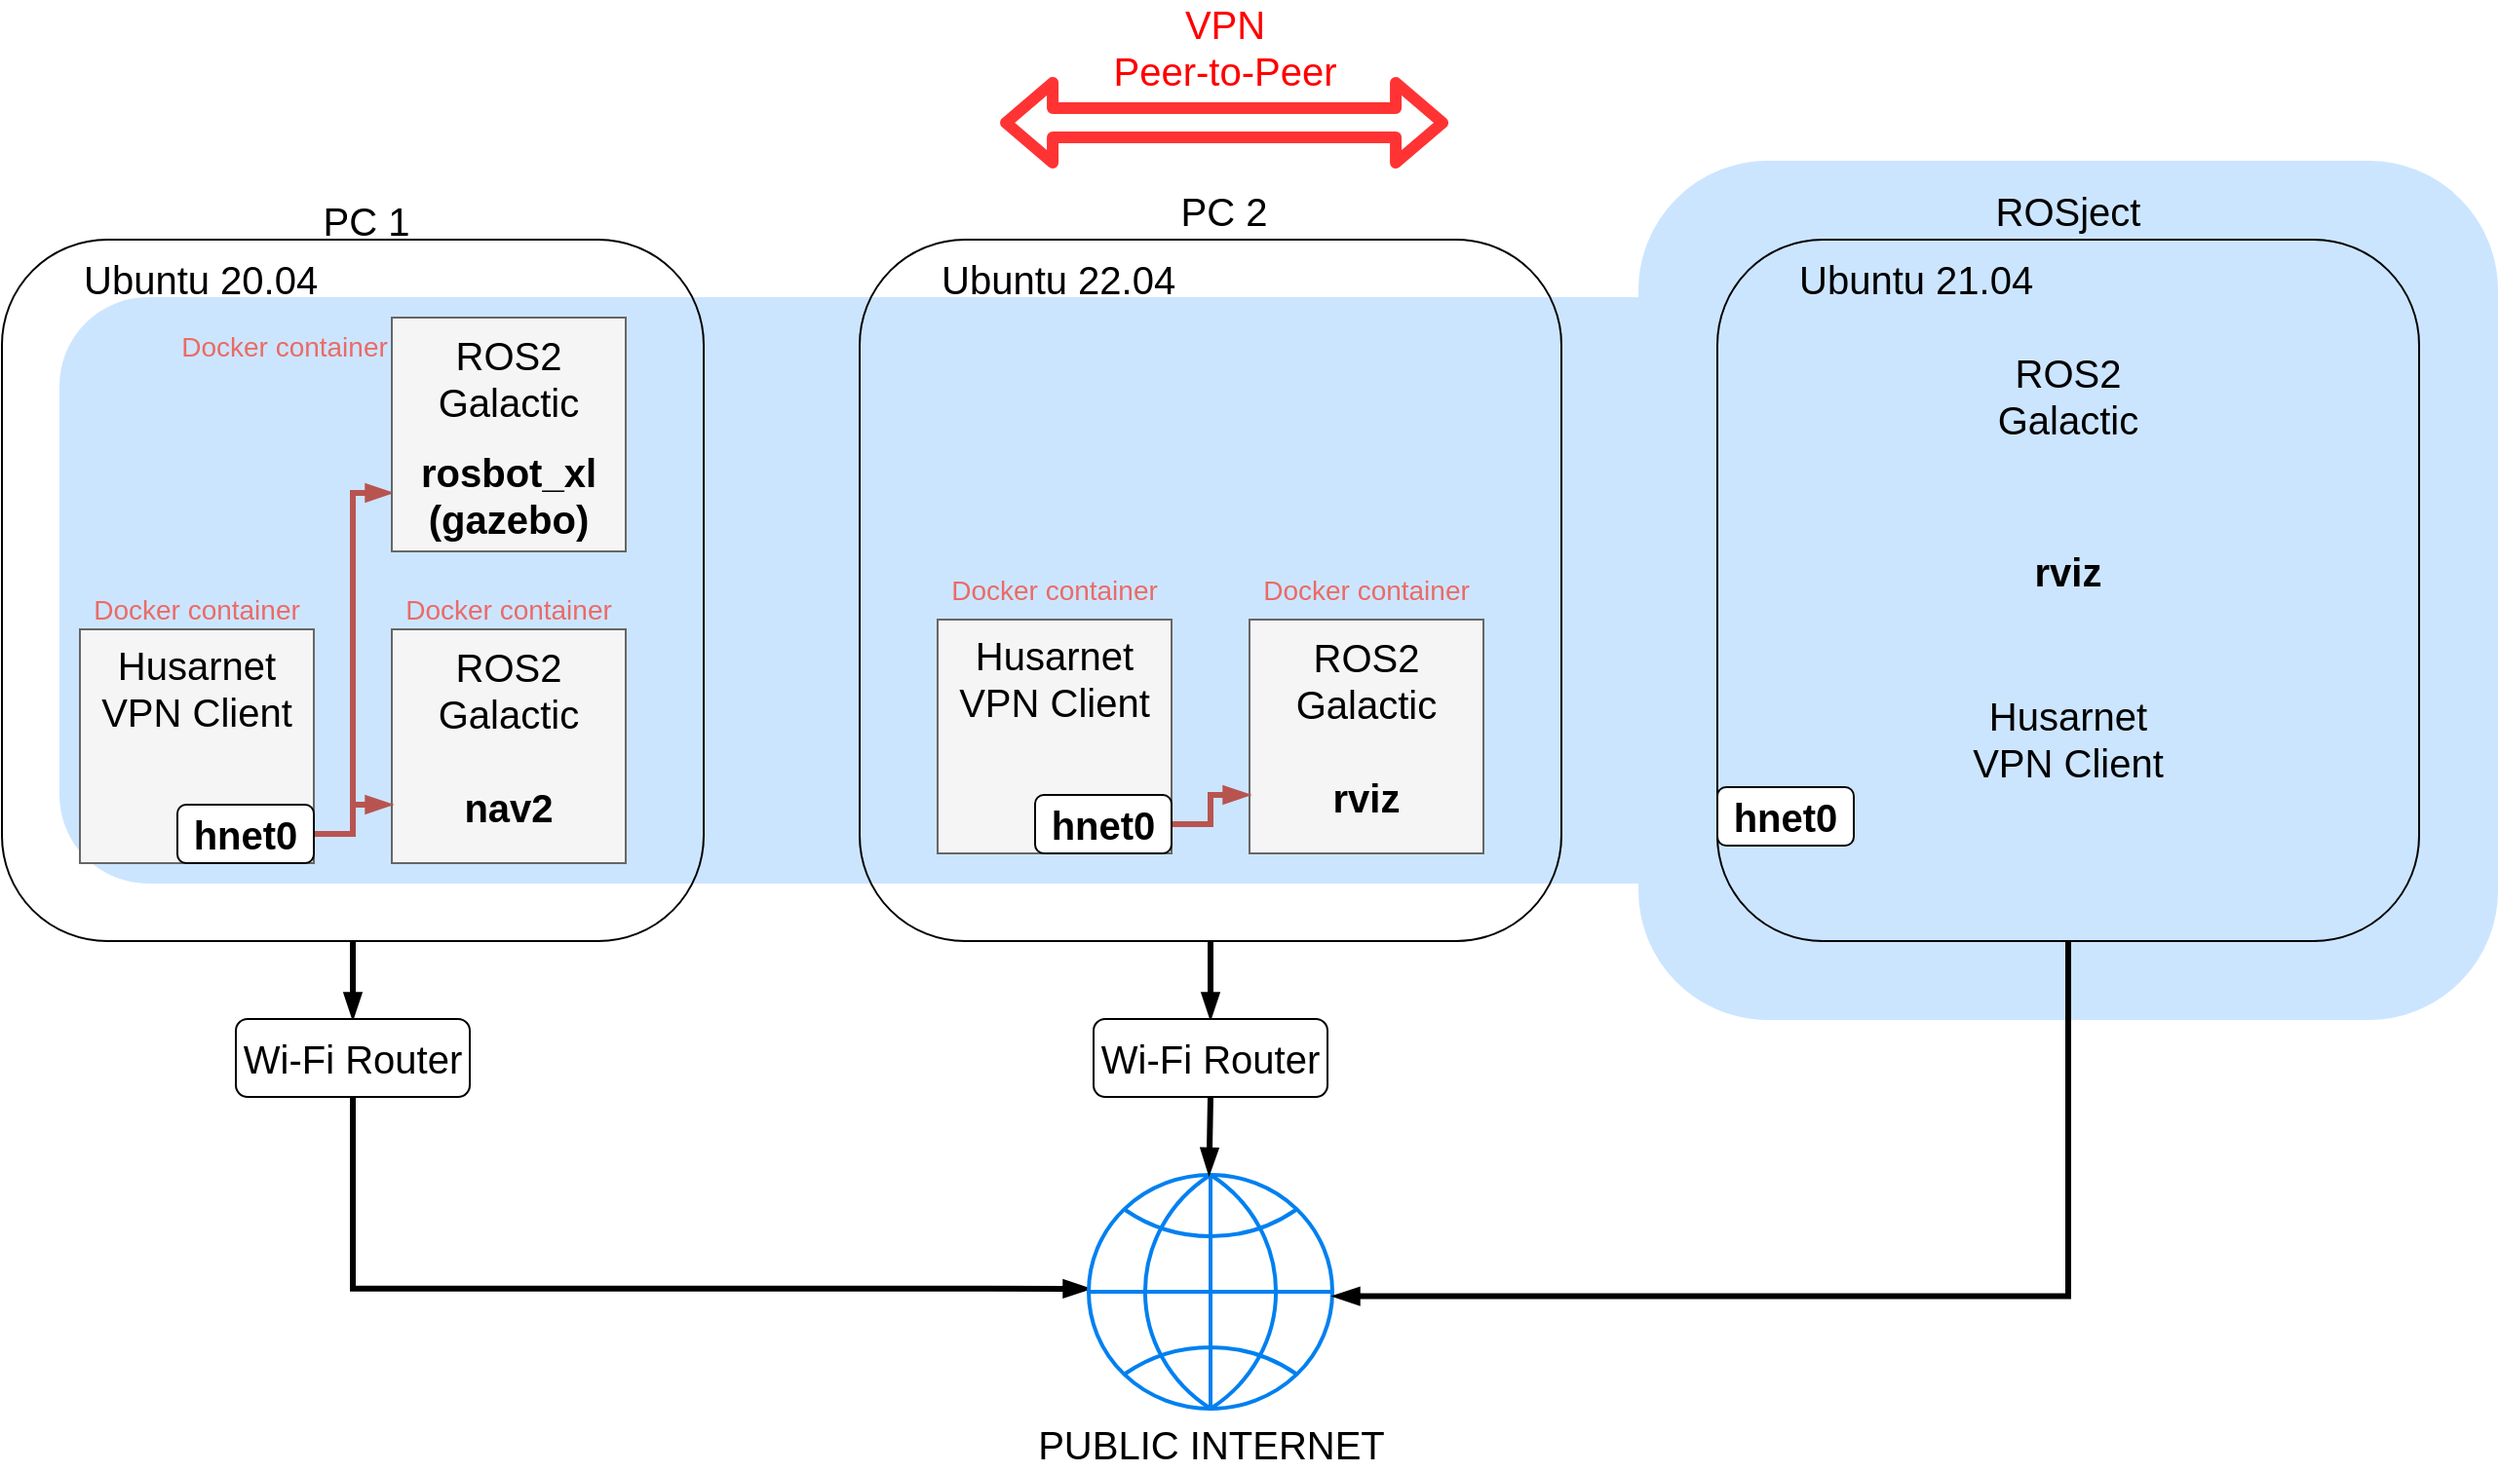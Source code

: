 <mxfile version="18.1.3" type="device"><diagram id="ZgK-rg60SdYdkfQ-bzUN" name="Page-1"><mxGraphModel dx="2857" dy="164" grid="1" gridSize="10" guides="1" tooltips="1" connect="1" arrows="1" fold="1" page="1" pageScale="1" pageWidth="1169" pageHeight="827" math="0" shadow="0"><root><mxCell id="0"/><mxCell id="1" parent="0"/><mxCell id="NRit_c7pUWD1GaCuFwqT-44" value="" style="rounded=1;whiteSpace=wrap;html=1;fontSize=20;align=center;fillColor=#CCE5FF;strokeColor=#CCE5FF;fontColor=#333333;" vertex="1" parent="1"><mxGeometry x="800" y="960" width="440" height="440" as="geometry"/></mxCell><mxCell id="8QPdw4msQSsCbI8SWVOe-69" value="" style="rounded=1;whiteSpace=wrap;html=1;fontSize=20;align=center;fillColor=#CCE5FF;strokeColor=#CCE5FF;fontColor=#333333;" parent="1" vertex="1"><mxGeometry x="-10" y="1030" width="1100" height="300" as="geometry"/></mxCell><mxCell id="NRit_c7pUWD1GaCuFwqT-39" style="edgeStyle=orthogonalEdgeStyle;rounded=0;orthogonalLoop=1;jettySize=auto;html=1;exitX=0.5;exitY=1;exitDx=0;exitDy=0;entryX=0.5;entryY=0;entryDx=0;entryDy=0;fontSize=14;fontColor=#EA6B66;endArrow=blockThin;endFill=1;strokeWidth=3;" edge="1" parent="1" source="8QPdw4msQSsCbI8SWVOe-34" target="8QPdw4msQSsCbI8SWVOe-36"><mxGeometry relative="1" as="geometry"/></mxCell><mxCell id="8QPdw4msQSsCbI8SWVOe-34" value="" style="rounded=1;whiteSpace=wrap;html=1;fillColor=none;" parent="1" vertex="1"><mxGeometry x="-40" y="1000" width="360" height="360" as="geometry"/></mxCell><mxCell id="8QPdw4msQSsCbI8SWVOe-21" value="" style="rounded=0;whiteSpace=wrap;html=1;fontSize=20;fontColor=#333333;align=left;fillColor=#f5f5f5;strokeColor=#666666;" parent="1" vertex="1"><mxGeometry x="160" y="1200" width="120" height="120" as="geometry"/></mxCell><mxCell id="8QPdw4msQSsCbI8SWVOe-18" value="PC 1" style="text;html=1;strokeColor=none;fillColor=none;align=center;verticalAlign=middle;whiteSpace=wrap;rounded=0;fontSize=20;" parent="1" vertex="1"><mxGeometry x="77.03" y="980" width="140" height="20" as="geometry"/></mxCell><mxCell id="8QPdw4msQSsCbI8SWVOe-23" value="ROS2 Galactic" style="text;html=1;strokeColor=none;fillColor=none;align=center;verticalAlign=middle;whiteSpace=wrap;rounded=0;fontSize=20;" parent="1" vertex="1"><mxGeometry x="180" y="1221" width="80" height="20" as="geometry"/></mxCell><mxCell id="8QPdw4msQSsCbI8SWVOe-24" value="nav2" style="text;html=1;strokeColor=none;fillColor=none;align=center;verticalAlign=middle;whiteSpace=wrap;rounded=0;fontSize=20;fontStyle=1" parent="1" vertex="1"><mxGeometry x="185" y="1281" width="70" height="20" as="geometry"/></mxCell><mxCell id="NRit_c7pUWD1GaCuFwqT-40" style="edgeStyle=orthogonalEdgeStyle;rounded=0;orthogonalLoop=1;jettySize=auto;html=1;exitX=0.5;exitY=1;exitDx=0;exitDy=0;entryX=0.004;entryY=0.487;entryDx=0;entryDy=0;entryPerimeter=0;fontSize=14;fontColor=#EA6B66;endArrow=blockThin;endFill=1;strokeWidth=3;" edge="1" parent="1" source="8QPdw4msQSsCbI8SWVOe-36" target="8QPdw4msQSsCbI8SWVOe-39"><mxGeometry relative="1" as="geometry"/></mxCell><mxCell id="8QPdw4msQSsCbI8SWVOe-36" value="Wi-Fi Router" style="rounded=1;whiteSpace=wrap;html=1;fontSize=20;fontColor=#000000;align=center;" parent="1" vertex="1"><mxGeometry x="80" y="1400" width="120" height="40" as="geometry"/></mxCell><mxCell id="8QPdw4msQSsCbI8SWVOe-39" value="PUBLIC INTERNET" style="html=1;verticalLabelPosition=bottom;align=center;labelBackgroundColor=#ffffff;verticalAlign=top;strokeWidth=2;strokeColor=#0080F0;shadow=0;dashed=0;shape=mxgraph.ios7.icons.globe;fontSize=20;fontColor=#000000;" parent="1" vertex="1"><mxGeometry x="517.5" y="1480" width="125" height="120" as="geometry"/></mxCell><mxCell id="8QPdw4msQSsCbI8SWVOe-72" value="" style="shape=flexArrow;endArrow=classic;startArrow=classic;html=1;fontSize=20;fontColor=#FF0000;strokeColor=#FF3333;strokeWidth=6;" parent="1" edge="1"><mxGeometry width="100" height="100" relative="1" as="geometry"><mxPoint x="472.03" y="940" as="sourcePoint"/><mxPoint x="702.03" y="940" as="targetPoint"/></mxGeometry></mxCell><mxCell id="8QPdw4msQSsCbI8SWVOe-73" value="&lt;div&gt;VPN&lt;/div&gt;&lt;div&gt;Peer-to-Peer&lt;/div&gt;" style="edgeLabel;html=1;align=center;verticalAlign=middle;resizable=0;points=[];fontSize=20;fontColor=#FF0000;" parent="8QPdw4msQSsCbI8SWVOe-72" vertex="1" connectable="0"><mxGeometry x="0.548" y="3" relative="1" as="geometry"><mxPoint x="-63" y="-36" as="offset"/></mxGeometry></mxCell><mxCell id="-pShZR5vf99F_vEpAGo9-1" value="" style="rounded=0;whiteSpace=wrap;html=1;fontSize=20;fontColor=#333333;align=left;fillColor=#f5f5f5;strokeColor=#666666;" parent="1" vertex="1"><mxGeometry y="1200" width="120" height="120" as="geometry"/></mxCell><mxCell id="8QPdw4msQSsCbI8SWVOe-68" value="" style="shape=image;verticalLabelPosition=bottom;labelBackgroundColor=#ffffff;verticalAlign=top;aspect=fixed;imageAspect=0;image=https://husarnet.com/img/husarnet_signet.svg;" parent="1" vertex="1"><mxGeometry x="42.98" y="1250" width="34.05" height="39" as="geometry"/></mxCell><mxCell id="-pShZR5vf99F_vEpAGo9-3" value="&lt;div&gt;Husarnet &lt;br&gt;&lt;/div&gt;&lt;div&gt;VPN Client&lt;/div&gt;" style="text;html=1;strokeColor=none;fillColor=none;align=center;verticalAlign=middle;whiteSpace=wrap;rounded=0;fontSize=20;" parent="1" vertex="1"><mxGeometry x="-10" y="1210" width="140" height="40" as="geometry"/></mxCell><mxCell id="NRit_c7pUWD1GaCuFwqT-5" style="edgeStyle=orthogonalEdgeStyle;rounded=0;orthogonalLoop=1;jettySize=auto;html=1;exitX=1;exitY=0.5;exitDx=0;exitDy=0;entryX=0;entryY=0.75;entryDx=0;entryDy=0;fillColor=#f8cecc;strokeColor=#b85450;strokeWidth=3;endArrow=blockThin;endFill=1;" edge="1" parent="1" source="-pShZR5vf99F_vEpAGo9-4" target="8QPdw4msQSsCbI8SWVOe-21"><mxGeometry relative="1" as="geometry"/></mxCell><mxCell id="NRit_c7pUWD1GaCuFwqT-6" style="edgeStyle=orthogonalEdgeStyle;rounded=0;orthogonalLoop=1;jettySize=auto;html=1;exitX=1;exitY=0.5;exitDx=0;exitDy=0;entryX=0;entryY=0.75;entryDx=0;entryDy=0;fillColor=#f8cecc;strokeColor=#b85450;strokeWidth=3;endArrow=blockThin;endFill=1;" edge="1" parent="1" source="-pShZR5vf99F_vEpAGo9-4" target="NRit_c7pUWD1GaCuFwqT-2"><mxGeometry relative="1" as="geometry"/></mxCell><mxCell id="-pShZR5vf99F_vEpAGo9-4" value="&lt;font style=&quot;font-size: 20px&quot;&gt;&lt;b&gt;hnet0&lt;/b&gt;&lt;/font&gt;" style="rounded=1;whiteSpace=wrap;html=1;align=center;" parent="1" vertex="1"><mxGeometry x="50" y="1290" width="70" height="30" as="geometry"/></mxCell><mxCell id="NRit_c7pUWD1GaCuFwqT-2" value="" style="rounded=0;whiteSpace=wrap;html=1;fontSize=20;fontColor=#333333;align=left;fillColor=#f5f5f5;strokeColor=#666666;" vertex="1" parent="1"><mxGeometry x="160" y="1040" width="120" height="120" as="geometry"/></mxCell><mxCell id="NRit_c7pUWD1GaCuFwqT-3" value="ROS2 Galactic" style="text;html=1;strokeColor=none;fillColor=none;align=center;verticalAlign=middle;whiteSpace=wrap;rounded=0;fontSize=20;" vertex="1" parent="1"><mxGeometry x="180" y="1061" width="80" height="20" as="geometry"/></mxCell><mxCell id="NRit_c7pUWD1GaCuFwqT-4" value="rosbot_xl (gazebo)" style="text;html=1;strokeColor=none;fillColor=none;align=center;verticalAlign=middle;whiteSpace=wrap;rounded=0;fontSize=20;fontStyle=1" vertex="1" parent="1"><mxGeometry x="185" y="1121" width="70" height="20" as="geometry"/></mxCell><mxCell id="NRit_c7pUWD1GaCuFwqT-41" style="edgeStyle=orthogonalEdgeStyle;rounded=0;orthogonalLoop=1;jettySize=auto;html=1;exitX=0.5;exitY=1;exitDx=0;exitDy=0;entryX=0.5;entryY=0;entryDx=0;entryDy=0;fontSize=14;fontColor=#EA6B66;endArrow=blockThin;endFill=1;strokeWidth=3;" edge="1" parent="1" source="NRit_c7pUWD1GaCuFwqT-7" target="NRit_c7pUWD1GaCuFwqT-38"><mxGeometry relative="1" as="geometry"/></mxCell><mxCell id="NRit_c7pUWD1GaCuFwqT-7" value="" style="rounded=1;whiteSpace=wrap;html=1;fillColor=none;" vertex="1" parent="1"><mxGeometry x="400" y="1000" width="360" height="360" as="geometry"/></mxCell><mxCell id="NRit_c7pUWD1GaCuFwqT-8" value="" style="rounded=0;whiteSpace=wrap;html=1;fontSize=20;fontColor=#333333;align=left;fillColor=#f5f5f5;strokeColor=#666666;" vertex="1" parent="1"><mxGeometry x="600" y="1195" width="120" height="120" as="geometry"/></mxCell><mxCell id="NRit_c7pUWD1GaCuFwqT-9" value="PC 2" style="text;html=1;strokeColor=none;fillColor=none;align=center;verticalAlign=middle;whiteSpace=wrap;rounded=0;fontSize=20;" vertex="1" parent="1"><mxGeometry x="517.03" y="975" width="140" height="20" as="geometry"/></mxCell><mxCell id="NRit_c7pUWD1GaCuFwqT-10" value="ROS2 Galactic" style="text;html=1;strokeColor=none;fillColor=none;align=center;verticalAlign=middle;whiteSpace=wrap;rounded=0;fontSize=20;" vertex="1" parent="1"><mxGeometry x="620" y="1216" width="80" height="20" as="geometry"/></mxCell><mxCell id="NRit_c7pUWD1GaCuFwqT-11" value="rviz" style="text;html=1;strokeColor=none;fillColor=none;align=center;verticalAlign=middle;whiteSpace=wrap;rounded=0;fontSize=20;fontStyle=1" vertex="1" parent="1"><mxGeometry x="625" y="1276" width="70" height="20" as="geometry"/></mxCell><mxCell id="NRit_c7pUWD1GaCuFwqT-12" value="" style="rounded=0;whiteSpace=wrap;html=1;fontSize=20;fontColor=#333333;align=left;fillColor=#f5f5f5;strokeColor=#666666;" vertex="1" parent="1"><mxGeometry x="440" y="1195" width="120" height="120" as="geometry"/></mxCell><mxCell id="NRit_c7pUWD1GaCuFwqT-13" value="" style="shape=image;verticalLabelPosition=bottom;labelBackgroundColor=#ffffff;verticalAlign=top;aspect=fixed;imageAspect=0;image=https://husarnet.com/img/husarnet_signet.svg;" vertex="1" parent="1"><mxGeometry x="482.98" y="1245" width="34.05" height="39" as="geometry"/></mxCell><mxCell id="NRit_c7pUWD1GaCuFwqT-14" value="&lt;div&gt;Husarnet &lt;br&gt;&lt;/div&gt;&lt;div&gt;VPN Client&lt;/div&gt;" style="text;html=1;strokeColor=none;fillColor=none;align=center;verticalAlign=middle;whiteSpace=wrap;rounded=0;fontSize=20;" vertex="1" parent="1"><mxGeometry x="430" y="1205" width="140" height="40" as="geometry"/></mxCell><mxCell id="NRit_c7pUWD1GaCuFwqT-15" style="edgeStyle=orthogonalEdgeStyle;rounded=0;orthogonalLoop=1;jettySize=auto;html=1;exitX=1;exitY=0.5;exitDx=0;exitDy=0;entryX=0;entryY=0.75;entryDx=0;entryDy=0;fillColor=#f8cecc;strokeColor=#b85450;strokeWidth=3;endArrow=blockThin;endFill=1;" edge="1" parent="1" source="NRit_c7pUWD1GaCuFwqT-17" target="NRit_c7pUWD1GaCuFwqT-8"><mxGeometry relative="1" as="geometry"/></mxCell><mxCell id="NRit_c7pUWD1GaCuFwqT-17" value="&lt;font style=&quot;font-size: 20px&quot;&gt;&lt;b&gt;hnet0&lt;/b&gt;&lt;/font&gt;" style="rounded=1;whiteSpace=wrap;html=1;align=center;" vertex="1" parent="1"><mxGeometry x="490" y="1285" width="70" height="30" as="geometry"/></mxCell><mxCell id="NRit_c7pUWD1GaCuFwqT-21" value="Docker container" style="text;html=1;strokeColor=none;fillColor=none;align=center;verticalAlign=middle;whiteSpace=wrap;rounded=0;fontSize=14;fontColor=#EA6B66;" vertex="1" parent="1"><mxGeometry x="5" y="1175" width="110" height="30" as="geometry"/></mxCell><mxCell id="NRit_c7pUWD1GaCuFwqT-22" value="Docker container" style="text;html=1;strokeColor=none;fillColor=none;align=center;verticalAlign=middle;whiteSpace=wrap;rounded=0;fontSize=14;fontColor=#EA6B66;" vertex="1" parent="1"><mxGeometry x="165" y="1175" width="110" height="30" as="geometry"/></mxCell><mxCell id="NRit_c7pUWD1GaCuFwqT-23" value="Docker container" style="text;html=1;strokeColor=none;fillColor=none;align=center;verticalAlign=middle;whiteSpace=wrap;rounded=0;fontSize=14;fontColor=#EA6B66;" vertex="1" parent="1"><mxGeometry x="50" y="1040" width="110" height="30" as="geometry"/></mxCell><mxCell id="NRit_c7pUWD1GaCuFwqT-24" value="Docker container" style="text;html=1;strokeColor=none;fillColor=none;align=center;verticalAlign=middle;whiteSpace=wrap;rounded=0;fontSize=14;fontColor=#EA6B66;" vertex="1" parent="1"><mxGeometry x="445.01" y="1165" width="110" height="30" as="geometry"/></mxCell><mxCell id="NRit_c7pUWD1GaCuFwqT-25" value="Docker container" style="text;html=1;strokeColor=none;fillColor=none;align=center;verticalAlign=middle;whiteSpace=wrap;rounded=0;fontSize=14;fontColor=#EA6B66;" vertex="1" parent="1"><mxGeometry x="605" y="1165" width="110" height="30" as="geometry"/></mxCell><mxCell id="NRit_c7pUWD1GaCuFwqT-43" style="edgeStyle=orthogonalEdgeStyle;rounded=0;orthogonalLoop=1;jettySize=auto;html=1;exitX=0.5;exitY=1;exitDx=0;exitDy=0;entryX=1.004;entryY=0.519;entryDx=0;entryDy=0;entryPerimeter=0;fontSize=14;fontColor=#EA6B66;endArrow=blockThin;endFill=1;strokeWidth=3;" edge="1" parent="1" source="NRit_c7pUWD1GaCuFwqT-28" target="8QPdw4msQSsCbI8SWVOe-39"><mxGeometry relative="1" as="geometry"/></mxCell><mxCell id="NRit_c7pUWD1GaCuFwqT-28" value="" style="rounded=1;whiteSpace=wrap;html=1;fillColor=none;" vertex="1" parent="1"><mxGeometry x="840" y="1000" width="360" height="360" as="geometry"/></mxCell><mxCell id="NRit_c7pUWD1GaCuFwqT-29" value="ROSject" style="text;html=1;strokeColor=none;fillColor=none;align=center;verticalAlign=middle;whiteSpace=wrap;rounded=0;fontSize=20;" vertex="1" parent="1"><mxGeometry x="950" y="975" width="140" height="20" as="geometry"/></mxCell><mxCell id="NRit_c7pUWD1GaCuFwqT-30" value="&lt;div&gt;Husarnet &lt;br&gt;&lt;/div&gt;&lt;div&gt;VPN Client&lt;/div&gt;" style="text;html=1;strokeColor=none;fillColor=none;align=center;verticalAlign=middle;whiteSpace=wrap;rounded=0;fontSize=20;" vertex="1" parent="1"><mxGeometry x="950" y="1236" width="140" height="40" as="geometry"/></mxCell><mxCell id="NRit_c7pUWD1GaCuFwqT-31" value="" style="shape=image;verticalLabelPosition=bottom;labelBackgroundColor=#ffffff;verticalAlign=top;aspect=fixed;imageAspect=0;image=https://husarnet.com/img/husarnet_signet.svg;" vertex="1" parent="1"><mxGeometry x="1002.98" y="1276" width="34.05" height="39" as="geometry"/></mxCell><mxCell id="NRit_c7pUWD1GaCuFwqT-32" value="&lt;font style=&quot;font-size: 20px&quot;&gt;&lt;b&gt;hnet0&lt;/b&gt;&lt;/font&gt;" style="rounded=1;whiteSpace=wrap;html=1;align=center;" vertex="1" parent="1"><mxGeometry x="840" y="1281" width="70" height="30" as="geometry"/></mxCell><mxCell id="NRit_c7pUWD1GaCuFwqT-33" value="ROS2 Galactic" style="text;html=1;strokeColor=none;fillColor=none;align=center;verticalAlign=middle;whiteSpace=wrap;rounded=0;fontSize=20;" vertex="1" parent="1"><mxGeometry x="980" y="1070" width="80" height="20" as="geometry"/></mxCell><mxCell id="NRit_c7pUWD1GaCuFwqT-34" value="Ubuntu 21.04" style="text;html=1;strokeColor=none;fillColor=none;align=left;verticalAlign=middle;whiteSpace=wrap;rounded=0;fontSize=20;" vertex="1" parent="1"><mxGeometry x="880" y="1010" width="140" height="20" as="geometry"/></mxCell><mxCell id="NRit_c7pUWD1GaCuFwqT-35" value="Ubuntu 22.04" style="text;html=1;strokeColor=none;fillColor=none;align=left;verticalAlign=middle;whiteSpace=wrap;rounded=0;fontSize=20;" vertex="1" parent="1"><mxGeometry x="440" y="1010" width="140" height="20" as="geometry"/></mxCell><mxCell id="NRit_c7pUWD1GaCuFwqT-36" value="Ubuntu 20.04" style="text;html=1;strokeColor=none;fillColor=none;align=left;verticalAlign=middle;whiteSpace=wrap;rounded=0;fontSize=20;" vertex="1" parent="1"><mxGeometry y="1010" width="140" height="20" as="geometry"/></mxCell><mxCell id="NRit_c7pUWD1GaCuFwqT-37" value="rviz" style="text;html=1;strokeColor=none;fillColor=none;align=center;verticalAlign=middle;whiteSpace=wrap;rounded=0;fontSize=20;fontStyle=1" vertex="1" parent="1"><mxGeometry x="985" y="1160" width="70" height="20" as="geometry"/></mxCell><mxCell id="NRit_c7pUWD1GaCuFwqT-42" style="edgeStyle=orthogonalEdgeStyle;rounded=0;orthogonalLoop=1;jettySize=auto;html=1;exitX=0.5;exitY=1;exitDx=0;exitDy=0;entryX=0.494;entryY=-0.002;entryDx=0;entryDy=0;entryPerimeter=0;fontSize=14;fontColor=#EA6B66;endArrow=blockThin;endFill=1;strokeWidth=3;" edge="1" parent="1" source="NRit_c7pUWD1GaCuFwqT-38" target="8QPdw4msQSsCbI8SWVOe-39"><mxGeometry relative="1" as="geometry"/></mxCell><mxCell id="NRit_c7pUWD1GaCuFwqT-38" value="Wi-Fi Router" style="rounded=1;whiteSpace=wrap;html=1;fontSize=20;fontColor=#000000;align=center;" vertex="1" parent="1"><mxGeometry x="520" y="1400" width="120" height="40" as="geometry"/></mxCell></root></mxGraphModel></diagram></mxfile>